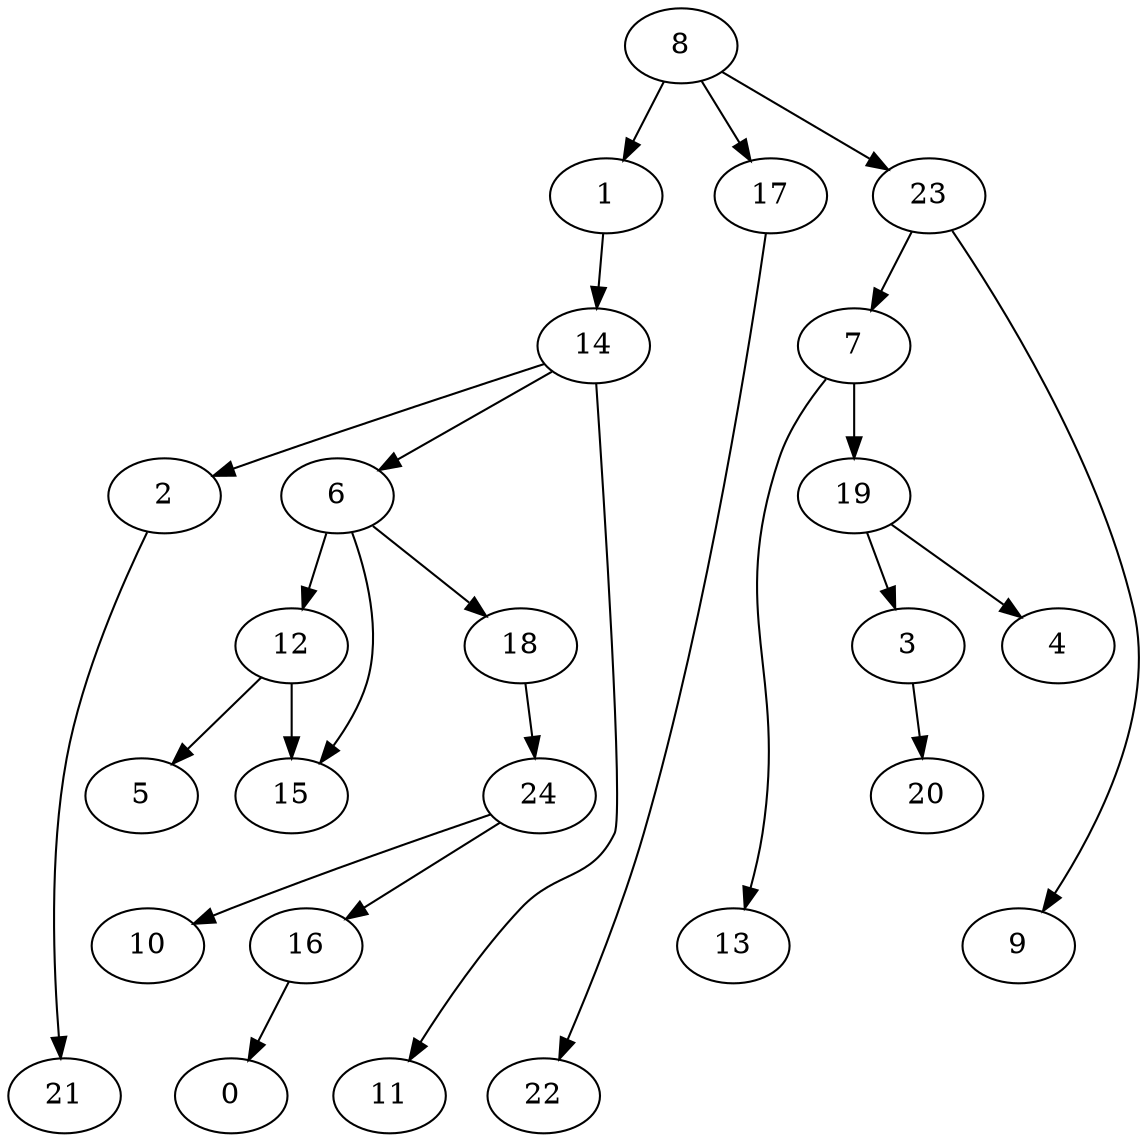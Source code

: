 digraph g {
0;
1;
2;
3;
4;
5;
6;
7;
8;
9;
10;
11;
12;
13;
14;
15;
16;
17;
18;
19;
20;
21;
22;
23;
24;
1 -> 14 [weight=0];
2 -> 21 [weight=0];
3 -> 20 [weight=0];
6 -> 12 [weight=0];
6 -> 15 [weight=0];
6 -> 18 [weight=0];
7 -> 19 [weight=1];
7 -> 13 [weight=0];
8 -> 1 [weight=0];
8 -> 23 [weight=0];
8 -> 17 [weight=0];
12 -> 5 [weight=0];
12 -> 15 [weight=1];
14 -> 2 [weight=0];
14 -> 6 [weight=0];
14 -> 11 [weight=0];
16 -> 0 [weight=0];
17 -> 22 [weight=0];
18 -> 24 [weight=0];
19 -> 3 [weight=0];
19 -> 4 [weight=0];
23 -> 7 [weight=0];
23 -> 9 [weight=0];
24 -> 10 [weight=0];
24 -> 16 [weight=0];
}
